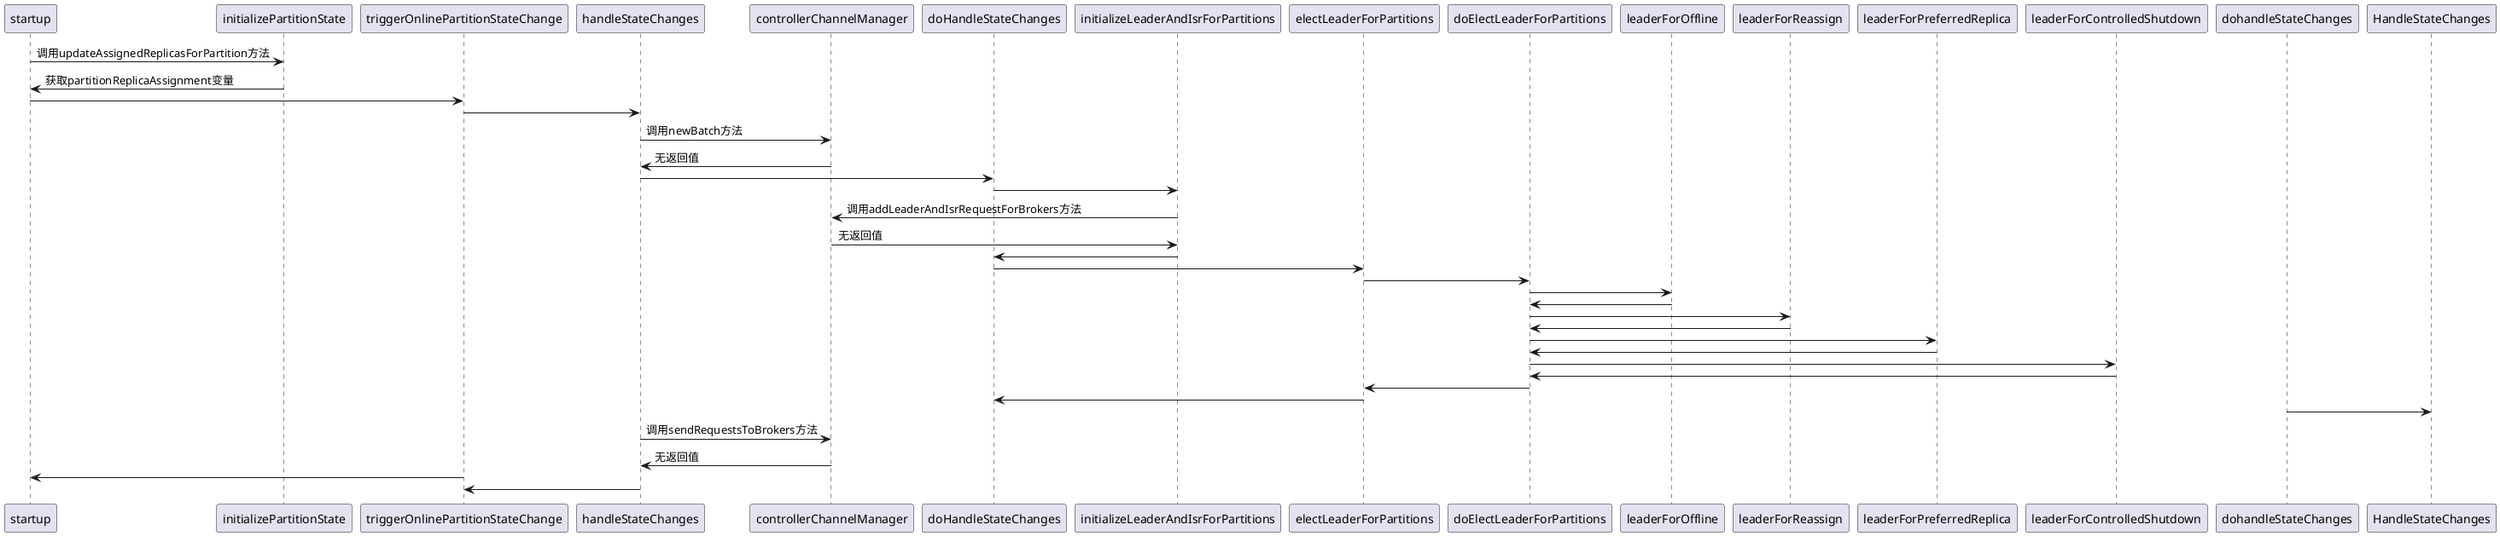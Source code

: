 @startuml

startup-> initializePartitionState: 调用updateAssignedReplicasForPartition方法
initializePartitionState-> startup:获取partitionReplicaAssignment变量

startup-> triggerOnlinePartitionStateChange
triggerOnlinePartitionStateChange-> handleStateChanges 

handleStateChanges-> controllerChannelManager: 调用newBatch方法
controllerChannelManager-> handleStateChanges:无返回值

handleStateChanges-> doHandleStateChanges

doHandleStateChanges-> initializeLeaderAndIsrForPartitions
initializeLeaderAndIsrForPartitions-> controllerChannelManager: 调用addLeaderAndIsrRequestForBrokers方法
controllerChannelManager-> initializeLeaderAndIsrForPartitions: 无返回值
initializeLeaderAndIsrForPartitions-> doHandleStateChanges

doHandleStateChanges-> electLeaderForPartitions
electLeaderForPartitions-> doElectLeaderForPartitions

doElectLeaderForPartitions-> leaderForOffline
leaderForOffline-> doElectLeaderForPartitions
doElectLeaderForPartitions-> leaderForReassign
leaderForReassign-> doElectLeaderForPartitions
doElectLeaderForPartitions-> leaderForPreferredReplica 
leaderForPreferredReplica-> doElectLeaderForPartitions
doElectLeaderForPartitions-> leaderForControlledShutdown
leaderForControlledShutdown-> doElectLeaderForPartitions 

doElectLeaderForPartitions-> electLeaderForPartitions 
electLeaderForPartitions-> doHandleStateChanges

dohandleStateChanges-> HandleStateChanges

handleStateChanges-> controllerChannelManager: 调用sendRequestsToBrokers方法
controllerChannelManager-> handleStateChanges:无返回值

triggerOnlinePartitionStateChange-> startup
handleStateChanges-> triggerOnlinePartitionStateChange 

' kafka_controller-> kafka_controller: 调用moveReassignedPartitionLeaderIfRequired方法
' kafka_controller-> partitionStateMachine: 调用handleStateChanges方法
' partitionStateMachine-> partitionStateMachine: 调用dohandleStateChanges方法
' partitionStateMachine-> kafka_controller: 无返回值

' kafka_controller-> kafka_controller: 调用stopOldReplicasOfReassignedPartition方法
' kafka_controller-> replicaStateMachine: 调用handleStateChanges方法
' replicaStateMachine-> replicaStateMachine: 调用dohandleStateChanges方法
' replicaStateMachine-> kafka_controller: 无返回值

' kafka_controller-> kafka_controller: 调用updateAssignedReplicasForPartition方法
' kafka_controller-> partitionStateMachine: 调用handleStateChanges方法
' partitionStateMachine-> partitionStateMachine: 调用dohandleStateChanges方法
' partitionStateMachine-> kafka_controller: 无返回值

' kafka_controller-> kafka_controller: 调用sendUpdateMetadataRequest方法
' kafka_controller-> controllerChannelManager: 调用addUpdateMetadataRequestForBrokers，sendRequestsToBrokers方法
' controllerChannelManager-> kafka_controller: 无返回值

' kafka_controller-> topicDeletionManager: 调用resumeDeletionForTopics方法
' topicDeletionManager-> kafka_controller: 无返回值

' kafka_controller-> kafka_controller: 调用updateLeaderEpochAndSendRequest方法
' kafka_controller-> kafka_controller: 调用updateLeaderEpochAndSendRequest方法
' kafka_controller-> kafka_controller: 调用updateLeaderEpochAndSendRequest方法
' kafka_controller-> kafka_controller: 调用updateLeaderEpochAndSendRequest方法
' kafka_controller-> kafka_controller: 调用updateLeaderEpochAndSendRequest方法
' kafka_controller-> kafka_controller: 调用updateLeaderEpochAndSendRequest方法
' Server->Device:调用write方法
' Device-->Server:方法返回，无返回值
' Client->Server:调用close方法
' Server-->Client:方法返回，无返回值
' Client-->Actor:程序执行完毕

@enduml